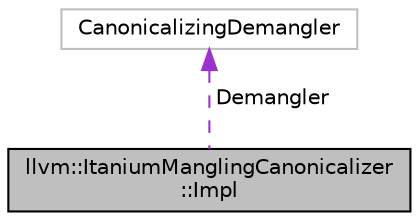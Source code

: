 digraph "llvm::ItaniumManglingCanonicalizer::Impl"
{
 // LATEX_PDF_SIZE
  bgcolor="transparent";
  edge [fontname="Helvetica",fontsize="10",labelfontname="Helvetica",labelfontsize="10"];
  node [fontname="Helvetica",fontsize="10",shape=record];
  Node1 [label="llvm::ItaniumManglingCanonicalizer\l::Impl",height=0.2,width=0.4,color="black", fillcolor="grey75", style="filled", fontcolor="black",tooltip=" "];
  Node2 -> Node1 [dir="back",color="darkorchid3",fontsize="10",style="dashed",label=" Demangler" ,fontname="Helvetica"];
  Node2 [label="CanonicalizingDemangler",height=0.2,width=0.4,color="grey75",tooltip=" "];
}
